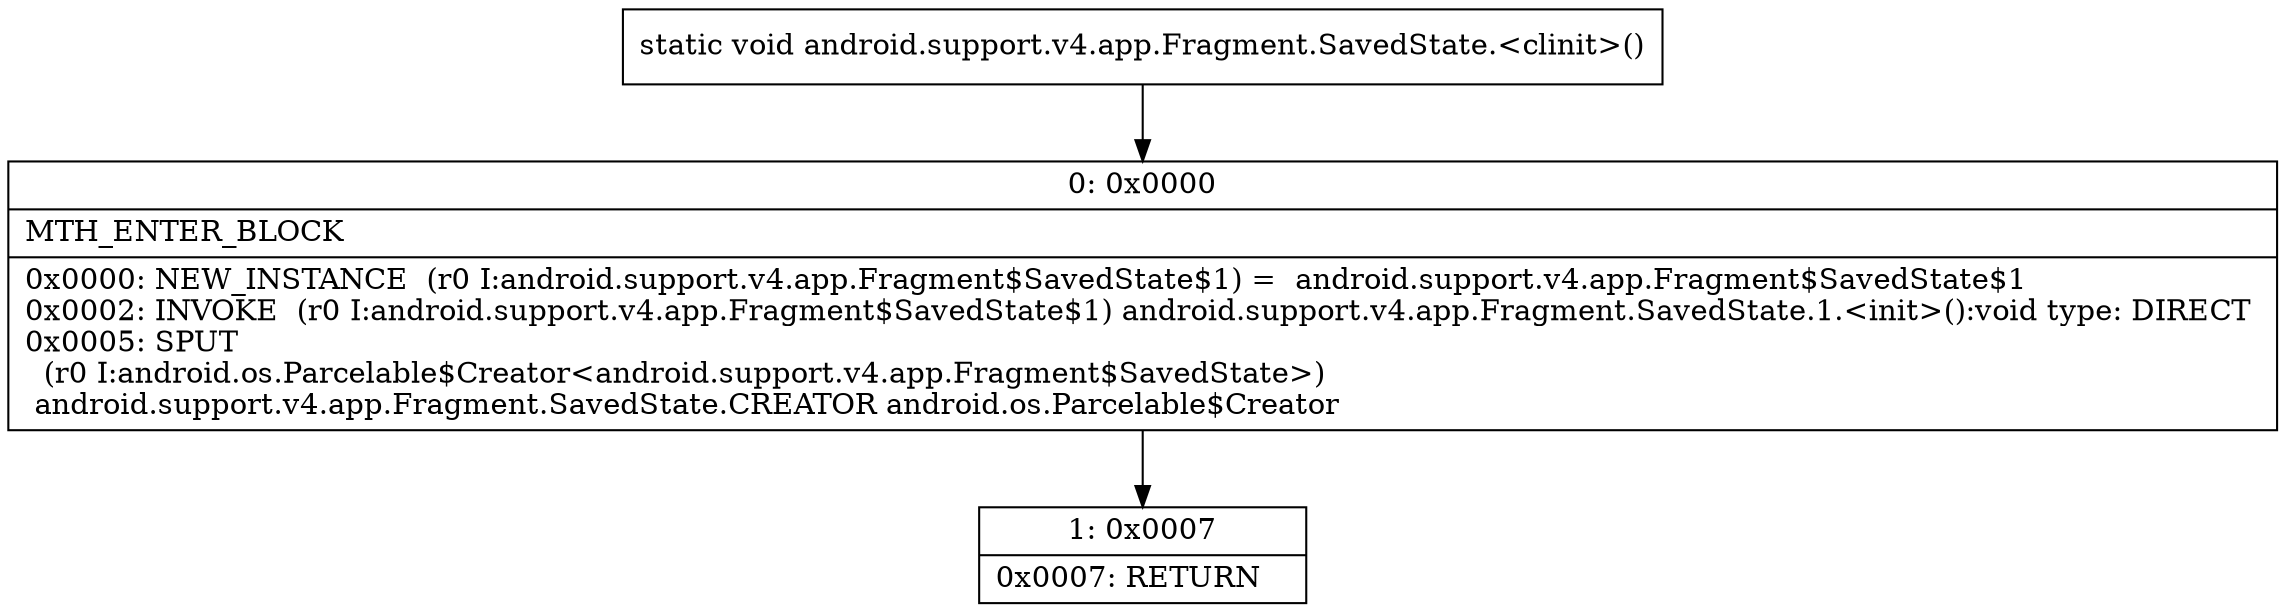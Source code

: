 digraph "CFG forandroid.support.v4.app.Fragment.SavedState.\<clinit\>()V" {
Node_0 [shape=record,label="{0\:\ 0x0000|MTH_ENTER_BLOCK\l|0x0000: NEW_INSTANCE  (r0 I:android.support.v4.app.Fragment$SavedState$1) =  android.support.v4.app.Fragment$SavedState$1 \l0x0002: INVOKE  (r0 I:android.support.v4.app.Fragment$SavedState$1) android.support.v4.app.Fragment.SavedState.1.\<init\>():void type: DIRECT \l0x0005: SPUT  \l  (r0 I:android.os.Parcelable$Creator\<android.support.v4.app.Fragment$SavedState\>)\l android.support.v4.app.Fragment.SavedState.CREATOR android.os.Parcelable$Creator \l}"];
Node_1 [shape=record,label="{1\:\ 0x0007|0x0007: RETURN   \l}"];
MethodNode[shape=record,label="{static void android.support.v4.app.Fragment.SavedState.\<clinit\>() }"];
MethodNode -> Node_0;
Node_0 -> Node_1;
}

